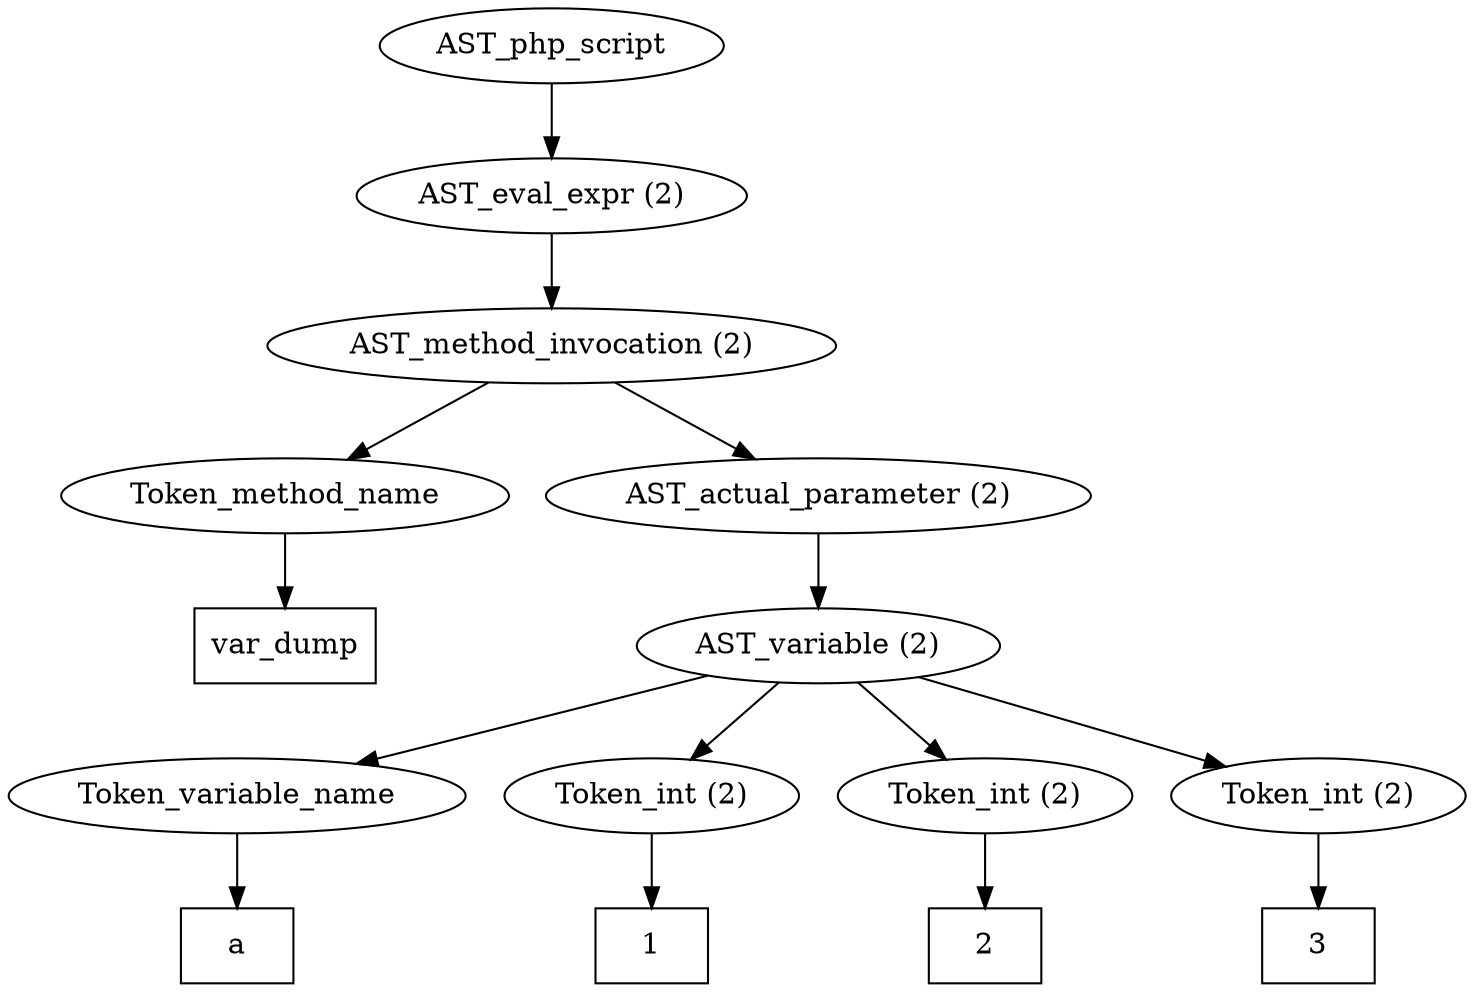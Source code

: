 /*
 * AST in dot format generated by phc -- the PHP compiler
 */

digraph AST {
node_0 [label="AST_php_script"];
node_1 [label="AST_eval_expr (2)"];
node_2 [label="AST_method_invocation (2)"];
node_3 [label="Token_method_name"];
node_4 [label="var_dump", shape=box]
node_3 -> node_4;
node_5 [label="AST_actual_parameter (2)"];
node_6 [label="AST_variable (2)"];
node_7 [label="Token_variable_name"];
node_8 [label="a", shape=box]
node_7 -> node_8;
node_9 [label="Token_int (2)"];
node_10 [label="1", shape=box]
node_9 -> node_10;
node_11 [label="Token_int (2)"];
node_12 [label="2", shape=box]
node_11 -> node_12;
node_13 [label="Token_int (2)"];
node_14 [label="3", shape=box]
node_13 -> node_14;
node_6 -> node_13;
node_6 -> node_11;
node_6 -> node_9;
node_6 -> node_7;
node_5 -> node_6;
node_2 -> node_5;
node_2 -> node_3;
node_1 -> node_2;
node_0 -> node_1;
}
